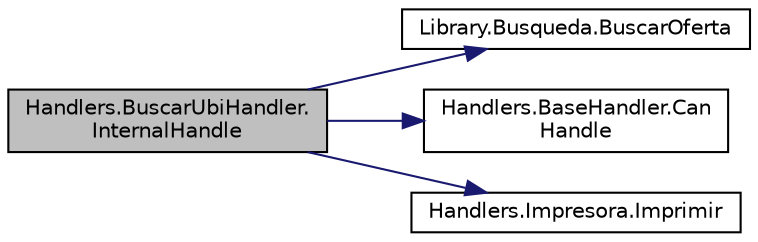 digraph "Handlers.BuscarUbiHandler.InternalHandle"
{
 // INTERACTIVE_SVG=YES
 // LATEX_PDF_SIZE
  edge [fontname="Helvetica",fontsize="10",labelfontname="Helvetica",labelfontsize="10"];
  node [fontname="Helvetica",fontsize="10",shape=record];
  rankdir="LR";
  Node1 [label="Handlers.BuscarUbiHandler.\lInternalHandle",height=0.2,width=0.4,color="black", fillcolor="grey75", style="filled", fontcolor="black",tooltip="Procesa el mensaje \"chau\" y retorna true; retorna false en caso contrario."];
  Node1 -> Node2 [color="midnightblue",fontsize="10",style="solid",fontname="Helvetica"];
  Node2 [label="Library.Busqueda.BuscarOferta",height=0.2,width=0.4,color="black", fillcolor="white", style="filled",URL="$classLibrary_1_1Busqueda.html#abf75d4c612f608449c7abf723020cd92",tooltip="La función para buscar ofertas reciben un string con las palabras a buscar y revisa cada oferta para ..."];
  Node1 -> Node3 [color="midnightblue",fontsize="10",style="solid",fontname="Helvetica"];
  Node3 [label="Handlers.BaseHandler.Can\lHandle",height=0.2,width=0.4,color="black", fillcolor="white", style="filled",URL="$classHandlers_1_1BaseHandler.html#a01de32372e80b2d11fecdb9ea45f758e",tooltip="Determina si este \"handler\" puede procesar el mensaje. En la clase base se utiliza el array BaseHandl..."];
  Node1 -> Node4 [color="midnightblue",fontsize="10",style="solid",fontname="Helvetica"];
  Node4 [label="Handlers.Impresora.Imprimir",height=0.2,width=0.4,color="black", fillcolor="white", style="filled",URL="$classHandlers_1_1Impresora.html#a4c5023edb4ab655dbe4541097f2442de",tooltip="Funcion que recibe la lista de ofertas para imprimir."];
}
